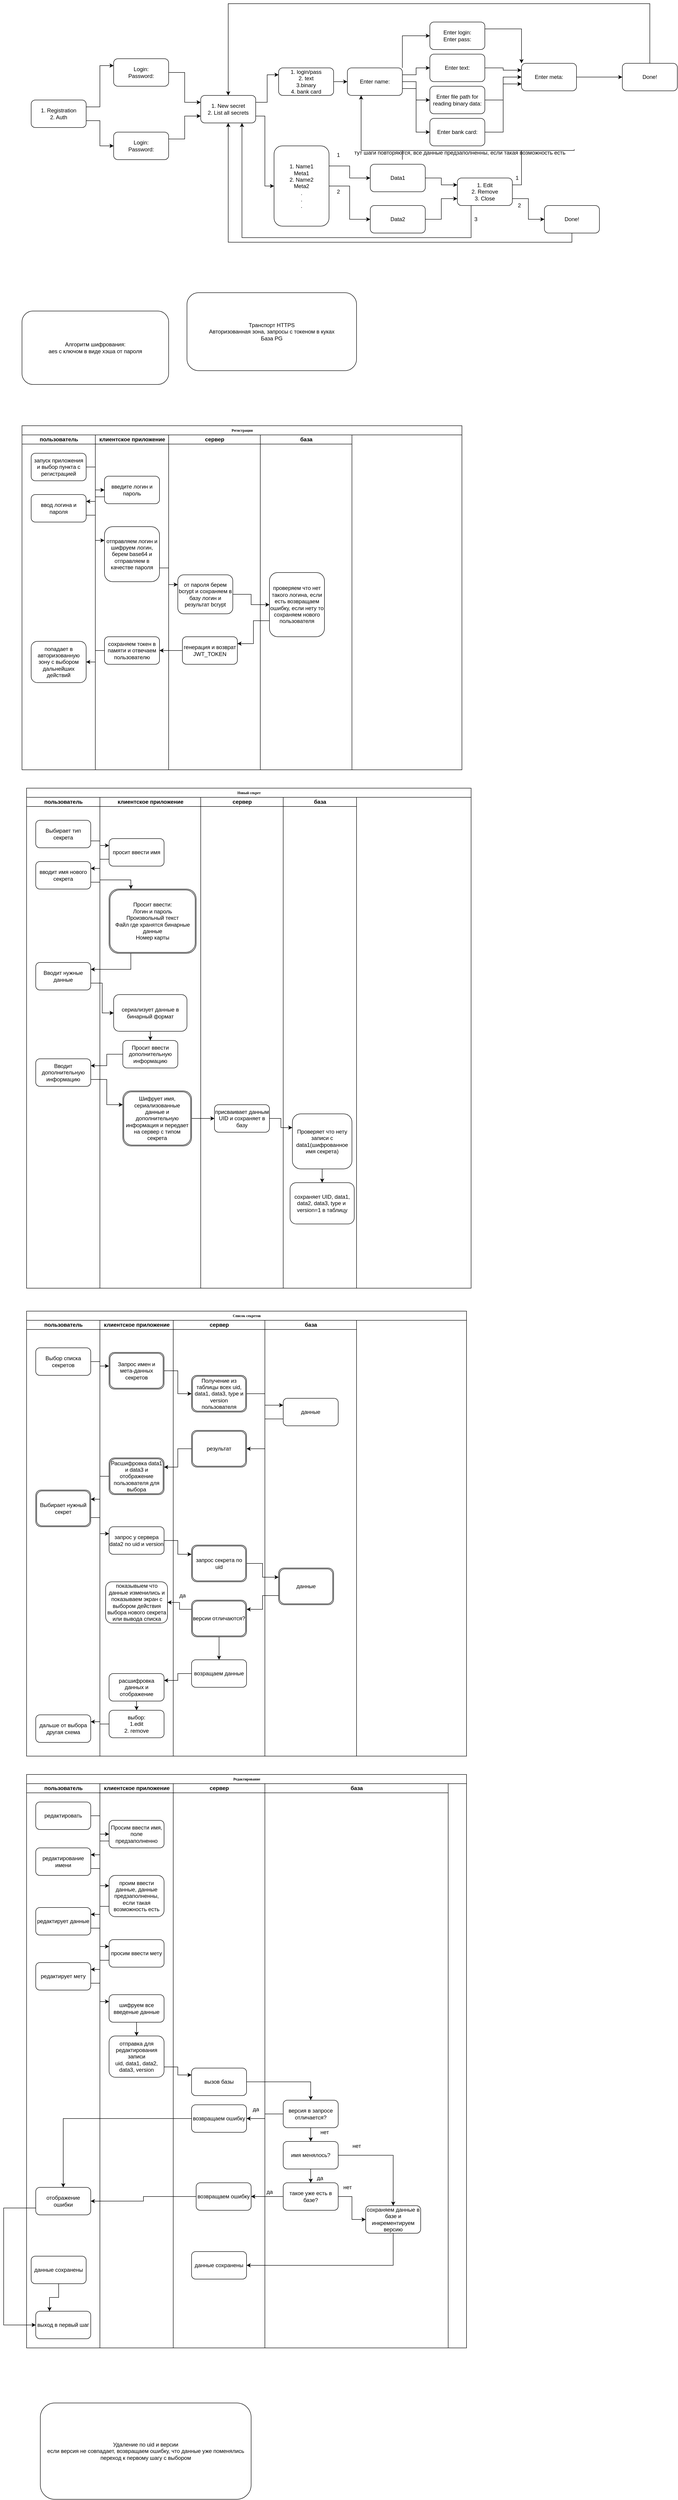 <mxfile version="21.0.4" type="github">
  <diagram name="Page-1" id="74e2e168-ea6b-b213-b513-2b3c1d86103e">
    <mxGraphModel dx="893" dy="2323" grid="1" gridSize="10" guides="1" tooltips="1" connect="1" arrows="1" fold="1" page="1" pageScale="1" pageWidth="1100" pageHeight="850" background="none" math="0" shadow="0">
      <root>
        <mxCell id="0" />
        <mxCell id="1" parent="0" />
        <mxCell id="77e6c97f196da883-1" value="Регистрация" style="swimlane;html=1;childLayout=stackLayout;startSize=20;rounded=0;shadow=0;labelBackgroundColor=none;strokeWidth=1;fontFamily=Verdana;fontSize=8;align=center;" parent="1" vertex="1">
          <mxGeometry x="70" y="40" width="960" height="750" as="geometry" />
        </mxCell>
        <mxCell id="77e6c97f196da883-2" value="пользователь" style="swimlane;html=1;startSize=20;" parent="77e6c97f196da883-1" vertex="1">
          <mxGeometry y="20" width="160" height="730" as="geometry" />
        </mxCell>
        <mxCell id="PdHf83JX79WG0qEQujX1-6" value="запуск приложения&lt;br&gt;и выбор пункта с регистрацией" style="rounded=1;whiteSpace=wrap;html=1;" vertex="1" parent="77e6c97f196da883-2">
          <mxGeometry x="20" y="40" width="120" height="60" as="geometry" />
        </mxCell>
        <mxCell id="PdHf83JX79WG0qEQujX1-10" value="ввод логина и пароля" style="rounded=1;whiteSpace=wrap;html=1;" vertex="1" parent="77e6c97f196da883-2">
          <mxGeometry x="20" y="130" width="120" height="60" as="geometry" />
        </mxCell>
        <mxCell id="PdHf83JX79WG0qEQujX1-27" value="попадает в авторизованную зону с выбором дальнейших действий" style="rounded=1;whiteSpace=wrap;html=1;" vertex="1" parent="77e6c97f196da883-2">
          <mxGeometry x="20" y="450" width="120" height="90" as="geometry" />
        </mxCell>
        <mxCell id="77e6c97f196da883-3" value="клиентское приложение" style="swimlane;html=1;startSize=20;" parent="77e6c97f196da883-1" vertex="1">
          <mxGeometry x="160" y="20" width="160" height="730" as="geometry" />
        </mxCell>
        <mxCell id="PdHf83JX79WG0qEQujX1-7" value="введите логин и пароль" style="rounded=1;whiteSpace=wrap;html=1;" vertex="1" parent="77e6c97f196da883-3">
          <mxGeometry x="20" y="90" width="120" height="60" as="geometry" />
        </mxCell>
        <mxCell id="PdHf83JX79WG0qEQujX1-12" value="отправляем логин и шифруем логин, берем base64 и отправляем в качестве пароля" style="rounded=1;whiteSpace=wrap;html=1;" vertex="1" parent="77e6c97f196da883-3">
          <mxGeometry x="20" y="200" width="120" height="120" as="geometry" />
        </mxCell>
        <mxCell id="PdHf83JX79WG0qEQujX1-25" value="сохраняем токен в памяти и отвечаем пользователю" style="rounded=1;whiteSpace=wrap;html=1;" vertex="1" parent="77e6c97f196da883-3">
          <mxGeometry x="20" y="440" width="120" height="60" as="geometry" />
        </mxCell>
        <mxCell id="77e6c97f196da883-4" value="сервер" style="swimlane;html=1;startSize=20;" parent="77e6c97f196da883-1" vertex="1">
          <mxGeometry x="320" y="20" width="200" height="730" as="geometry" />
        </mxCell>
        <mxCell id="PdHf83JX79WG0qEQujX1-15" value="от пароля берем bcrypt и сохраняем в базу логин и результат bcrypt" style="rounded=1;whiteSpace=wrap;html=1;" vertex="1" parent="77e6c97f196da883-4">
          <mxGeometry x="20" y="305" width="120" height="85" as="geometry" />
        </mxCell>
        <mxCell id="PdHf83JX79WG0qEQujX1-23" value="генерация и возврат JWT_TOKEN" style="rounded=1;whiteSpace=wrap;html=1;" vertex="1" parent="77e6c97f196da883-4">
          <mxGeometry x="30" y="440" width="120" height="60" as="geometry" />
        </mxCell>
        <mxCell id="77e6c97f196da883-5" value="база" style="swimlane;html=1;startSize=20;" parent="77e6c97f196da883-1" vertex="1">
          <mxGeometry x="520" y="20" width="200" height="730" as="geometry" />
        </mxCell>
        <mxCell id="PdHf83JX79WG0qEQujX1-17" value="проверяем что нет такого логина, если есть возвращаем ошибку, если нету то сохраняем нового пользователя" style="rounded=1;whiteSpace=wrap;html=1;" vertex="1" parent="77e6c97f196da883-5">
          <mxGeometry x="20" y="300" width="120" height="140" as="geometry" />
        </mxCell>
        <mxCell id="PdHf83JX79WG0qEQujX1-9" style="edgeStyle=orthogonalEdgeStyle;rounded=0;orthogonalLoop=1;jettySize=auto;html=1;exitX=1;exitY=0.5;exitDx=0;exitDy=0;entryX=0;entryY=0.5;entryDx=0;entryDy=0;" edge="1" parent="77e6c97f196da883-1" source="PdHf83JX79WG0qEQujX1-6" target="PdHf83JX79WG0qEQujX1-7">
          <mxGeometry relative="1" as="geometry" />
        </mxCell>
        <mxCell id="PdHf83JX79WG0qEQujX1-11" style="edgeStyle=orthogonalEdgeStyle;rounded=0;orthogonalLoop=1;jettySize=auto;html=1;exitX=0;exitY=0.75;exitDx=0;exitDy=0;entryX=1;entryY=0.25;entryDx=0;entryDy=0;" edge="1" parent="77e6c97f196da883-1" source="PdHf83JX79WG0qEQujX1-7" target="PdHf83JX79WG0qEQujX1-10">
          <mxGeometry relative="1" as="geometry" />
        </mxCell>
        <mxCell id="PdHf83JX79WG0qEQujX1-13" style="edgeStyle=orthogonalEdgeStyle;rounded=0;orthogonalLoop=1;jettySize=auto;html=1;exitX=1;exitY=0.75;exitDx=0;exitDy=0;entryX=0;entryY=0.25;entryDx=0;entryDy=0;" edge="1" parent="77e6c97f196da883-1" source="PdHf83JX79WG0qEQujX1-10" target="PdHf83JX79WG0qEQujX1-12">
          <mxGeometry relative="1" as="geometry" />
        </mxCell>
        <mxCell id="PdHf83JX79WG0qEQujX1-16" style="edgeStyle=orthogonalEdgeStyle;rounded=0;orthogonalLoop=1;jettySize=auto;html=1;exitX=1;exitY=0.75;exitDx=0;exitDy=0;entryX=0;entryY=0.25;entryDx=0;entryDy=0;" edge="1" parent="77e6c97f196da883-1" source="PdHf83JX79WG0qEQujX1-12" target="PdHf83JX79WG0qEQujX1-15">
          <mxGeometry relative="1" as="geometry" />
        </mxCell>
        <mxCell id="PdHf83JX79WG0qEQujX1-18" style="edgeStyle=orthogonalEdgeStyle;rounded=0;orthogonalLoop=1;jettySize=auto;html=1;exitX=1;exitY=0.5;exitDx=0;exitDy=0;entryX=0;entryY=0.5;entryDx=0;entryDy=0;" edge="1" parent="77e6c97f196da883-1" source="PdHf83JX79WG0qEQujX1-15" target="PdHf83JX79WG0qEQujX1-17">
          <mxGeometry relative="1" as="geometry" />
        </mxCell>
        <mxCell id="PdHf83JX79WG0qEQujX1-24" style="edgeStyle=orthogonalEdgeStyle;rounded=0;orthogonalLoop=1;jettySize=auto;html=1;exitX=0;exitY=0.75;exitDx=0;exitDy=0;entryX=1;entryY=0.25;entryDx=0;entryDy=0;" edge="1" parent="77e6c97f196da883-1" source="PdHf83JX79WG0qEQujX1-17" target="PdHf83JX79WG0qEQujX1-23">
          <mxGeometry relative="1" as="geometry" />
        </mxCell>
        <mxCell id="PdHf83JX79WG0qEQujX1-26" style="edgeStyle=orthogonalEdgeStyle;rounded=0;orthogonalLoop=1;jettySize=auto;html=1;exitX=0;exitY=0.5;exitDx=0;exitDy=0;entryX=1;entryY=0.5;entryDx=0;entryDy=0;" edge="1" parent="77e6c97f196da883-1" source="PdHf83JX79WG0qEQujX1-23" target="PdHf83JX79WG0qEQujX1-25">
          <mxGeometry relative="1" as="geometry" />
        </mxCell>
        <mxCell id="PdHf83JX79WG0qEQujX1-28" style="edgeStyle=orthogonalEdgeStyle;rounded=0;orthogonalLoop=1;jettySize=auto;html=1;exitX=0;exitY=0.5;exitDx=0;exitDy=0;entryX=1;entryY=0.5;entryDx=0;entryDy=0;" edge="1" parent="77e6c97f196da883-1" source="PdHf83JX79WG0qEQujX1-25" target="PdHf83JX79WG0qEQujX1-27">
          <mxGeometry relative="1" as="geometry" />
        </mxCell>
        <mxCell id="PdHf83JX79WG0qEQujX1-1" value="Новый секрет" style="swimlane;html=1;childLayout=stackLayout;startSize=20;rounded=0;shadow=0;labelBackgroundColor=none;strokeWidth=1;fontFamily=Verdana;fontSize=8;align=center;" vertex="1" parent="1">
          <mxGeometry x="80" y="830" width="970" height="1090" as="geometry" />
        </mxCell>
        <mxCell id="PdHf83JX79WG0qEQujX1-2" value="пользователь" style="swimlane;html=1;startSize=20;" vertex="1" parent="PdHf83JX79WG0qEQujX1-1">
          <mxGeometry y="20" width="160" height="1070" as="geometry" />
        </mxCell>
        <mxCell id="PdHf83JX79WG0qEQujX1-92" value="вводит имя нового секрета" style="rounded=1;whiteSpace=wrap;html=1;" vertex="1" parent="PdHf83JX79WG0qEQujX1-2">
          <mxGeometry x="20" y="140" width="120" height="60" as="geometry" />
        </mxCell>
        <mxCell id="PdHf83JX79WG0qEQujX1-101" value="Вводит дополнительную информацию" style="rounded=1;whiteSpace=wrap;html=1;" vertex="1" parent="PdHf83JX79WG0qEQujX1-2">
          <mxGeometry x="20" y="570" width="120" height="60" as="geometry" />
        </mxCell>
        <mxCell id="PdHf83JX79WG0qEQujX1-3" value="клиентское приложение" style="swimlane;html=1;startSize=20;" vertex="1" parent="PdHf83JX79WG0qEQujX1-1">
          <mxGeometry x="160" y="20" width="220" height="1070" as="geometry" />
        </mxCell>
        <mxCell id="PdHf83JX79WG0qEQujX1-91" value="просит ввести имя" style="rounded=1;whiteSpace=wrap;html=1;" vertex="1" parent="PdHf83JX79WG0qEQujX1-3">
          <mxGeometry x="20" y="90" width="120" height="60" as="geometry" />
        </mxCell>
        <mxCell id="PdHf83JX79WG0qEQujX1-95" value="Просит ввести:&lt;br&gt;Логин и пароль&lt;br&gt;Произвольный текст&lt;br&gt;Файл где хранятся бинарные данные&lt;br&gt;Номер карты" style="shape=ext;double=1;rounded=1;whiteSpace=wrap;html=1;" vertex="1" parent="PdHf83JX79WG0qEQujX1-3">
          <mxGeometry x="20" y="200" width="190" height="140" as="geometry" />
        </mxCell>
        <mxCell id="PdHf83JX79WG0qEQujX1-99" value="Просит ввести дополнительную информацию" style="rounded=1;whiteSpace=wrap;html=1;" vertex="1" parent="PdHf83JX79WG0qEQujX1-3">
          <mxGeometry x="50" y="530" width="120" height="60" as="geometry" />
        </mxCell>
        <mxCell id="PdHf83JX79WG0qEQujX1-102" value="Шифрует имя, сериализованные данные и дополнительную информация и передает на сервер с типом секрета" style="shape=ext;double=1;rounded=1;whiteSpace=wrap;html=1;" vertex="1" parent="PdHf83JX79WG0qEQujX1-3">
          <mxGeometry x="50" y="640" width="150" height="120" as="geometry" />
        </mxCell>
        <mxCell id="PdHf83JX79WG0qEQujX1-4" value="сервер" style="swimlane;html=1;startSize=20;" vertex="1" parent="PdHf83JX79WG0qEQujX1-1">
          <mxGeometry x="380" y="20" width="180" height="1070" as="geometry" />
        </mxCell>
        <mxCell id="PdHf83JX79WG0qEQujX1-103" value="присваивает данным UID и сохраняет в базу" style="rounded=1;whiteSpace=wrap;html=1;" vertex="1" parent="PdHf83JX79WG0qEQujX1-4">
          <mxGeometry x="30" y="670" width="120" height="60" as="geometry" />
        </mxCell>
        <mxCell id="PdHf83JX79WG0qEQujX1-5" value="база" style="swimlane;html=1;startSize=20;" vertex="1" parent="PdHf83JX79WG0qEQujX1-1">
          <mxGeometry x="560" y="20" width="160" height="1070" as="geometry" />
        </mxCell>
        <mxCell id="PdHf83JX79WG0qEQujX1-107" style="edgeStyle=orthogonalEdgeStyle;rounded=0;orthogonalLoop=1;jettySize=auto;html=1;exitX=0.5;exitY=1;exitDx=0;exitDy=0;entryX=0.5;entryY=0;entryDx=0;entryDy=0;" edge="1" parent="PdHf83JX79WG0qEQujX1-5" source="PdHf83JX79WG0qEQujX1-105" target="PdHf83JX79WG0qEQujX1-106">
          <mxGeometry relative="1" as="geometry" />
        </mxCell>
        <mxCell id="PdHf83JX79WG0qEQujX1-105" value="Проверяет что нету записи с data1(шифрованное имя секрета)" style="rounded=1;whiteSpace=wrap;html=1;" vertex="1" parent="PdHf83JX79WG0qEQujX1-5">
          <mxGeometry x="20" y="690" width="130" height="120" as="geometry" />
        </mxCell>
        <mxCell id="PdHf83JX79WG0qEQujX1-106" value="сохраняет UID, data1, data2, data3, type и&amp;nbsp; version=1 в таблицу" style="rounded=1;whiteSpace=wrap;html=1;" vertex="1" parent="PdHf83JX79WG0qEQujX1-5">
          <mxGeometry x="15" y="840" width="140" height="90" as="geometry" />
        </mxCell>
        <mxCell id="PdHf83JX79WG0qEQujX1-94" style="edgeStyle=orthogonalEdgeStyle;rounded=0;orthogonalLoop=1;jettySize=auto;html=1;exitX=0;exitY=0.75;exitDx=0;exitDy=0;entryX=1;entryY=0.25;entryDx=0;entryDy=0;" edge="1" parent="PdHf83JX79WG0qEQujX1-1" source="PdHf83JX79WG0qEQujX1-91" target="PdHf83JX79WG0qEQujX1-92">
          <mxGeometry relative="1" as="geometry" />
        </mxCell>
        <mxCell id="PdHf83JX79WG0qEQujX1-104" style="edgeStyle=orthogonalEdgeStyle;rounded=0;orthogonalLoop=1;jettySize=auto;html=1;exitX=1;exitY=0.5;exitDx=0;exitDy=0;entryX=0;entryY=0.5;entryDx=0;entryDy=0;" edge="1" parent="PdHf83JX79WG0qEQujX1-1" source="PdHf83JX79WG0qEQujX1-102" target="PdHf83JX79WG0qEQujX1-103">
          <mxGeometry relative="1" as="geometry" />
        </mxCell>
        <mxCell id="PdHf83JX79WG0qEQujX1-108" style="edgeStyle=orthogonalEdgeStyle;rounded=0;orthogonalLoop=1;jettySize=auto;html=1;exitX=1;exitY=0.5;exitDx=0;exitDy=0;entryX=0;entryY=0.25;entryDx=0;entryDy=0;" edge="1" parent="PdHf83JX79WG0qEQujX1-1" source="PdHf83JX79WG0qEQujX1-103" target="PdHf83JX79WG0qEQujX1-105">
          <mxGeometry relative="1" as="geometry" />
        </mxCell>
        <mxCell id="PdHf83JX79WG0qEQujX1-109" style="edgeStyle=orthogonalEdgeStyle;rounded=0;orthogonalLoop=1;jettySize=auto;html=1;exitX=1;exitY=0.75;exitDx=0;exitDy=0;entryX=0;entryY=0.25;entryDx=0;entryDy=0;" edge="1" parent="PdHf83JX79WG0qEQujX1-1" source="PdHf83JX79WG0qEQujX1-101" target="PdHf83JX79WG0qEQujX1-102">
          <mxGeometry relative="1" as="geometry" />
        </mxCell>
        <mxCell id="PdHf83JX79WG0qEQujX1-110" style="edgeStyle=orthogonalEdgeStyle;rounded=0;orthogonalLoop=1;jettySize=auto;html=1;exitX=0;exitY=0.5;exitDx=0;exitDy=0;entryX=1;entryY=0.25;entryDx=0;entryDy=0;" edge="1" parent="PdHf83JX79WG0qEQujX1-1" source="PdHf83JX79WG0qEQujX1-99" target="PdHf83JX79WG0qEQujX1-101">
          <mxGeometry relative="1" as="geometry" />
        </mxCell>
        <mxCell id="PdHf83JX79WG0qEQujX1-113" style="edgeStyle=orthogonalEdgeStyle;rounded=0;orthogonalLoop=1;jettySize=auto;html=1;exitX=1;exitY=0.75;exitDx=0;exitDy=0;entryX=0.25;entryY=0;entryDx=0;entryDy=0;" edge="1" parent="PdHf83JX79WG0qEQujX1-1" source="PdHf83JX79WG0qEQujX1-92" target="PdHf83JX79WG0qEQujX1-95">
          <mxGeometry relative="1" as="geometry" />
        </mxCell>
        <mxCell id="PdHf83JX79WG0qEQujX1-14" value="Алгоритм шифрования:&lt;br&gt;aes с ключом в виде хэша от пароля" style="rounded=1;whiteSpace=wrap;html=1;" vertex="1" parent="1">
          <mxGeometry x="70" y="-210" width="320" height="160" as="geometry" />
        </mxCell>
        <mxCell id="PdHf83JX79WG0qEQujX1-32" style="edgeStyle=orthogonalEdgeStyle;rounded=0;orthogonalLoop=1;jettySize=auto;html=1;exitX=1;exitY=0.25;exitDx=0;exitDy=0;entryX=0;entryY=0.25;entryDx=0;entryDy=0;" edge="1" parent="1" source="PdHf83JX79WG0qEQujX1-29" target="PdHf83JX79WG0qEQujX1-30">
          <mxGeometry relative="1" as="geometry" />
        </mxCell>
        <mxCell id="PdHf83JX79WG0qEQujX1-35" style="edgeStyle=orthogonalEdgeStyle;rounded=0;orthogonalLoop=1;jettySize=auto;html=1;exitX=1;exitY=0.75;exitDx=0;exitDy=0;entryX=0;entryY=0.5;entryDx=0;entryDy=0;" edge="1" parent="1" source="PdHf83JX79WG0qEQujX1-29" target="PdHf83JX79WG0qEQujX1-34">
          <mxGeometry relative="1" as="geometry" />
        </mxCell>
        <mxCell id="PdHf83JX79WG0qEQujX1-29" value="1. Registration&lt;br&gt;2. Auth" style="rounded=1;whiteSpace=wrap;html=1;" vertex="1" parent="1">
          <mxGeometry x="90" y="-670" width="120" height="60" as="geometry" />
        </mxCell>
        <mxCell id="PdHf83JX79WG0qEQujX1-37" style="edgeStyle=orthogonalEdgeStyle;rounded=0;orthogonalLoop=1;jettySize=auto;html=1;exitX=1;exitY=0.5;exitDx=0;exitDy=0;entryX=0;entryY=0.25;entryDx=0;entryDy=0;" edge="1" parent="1" source="PdHf83JX79WG0qEQujX1-30" target="PdHf83JX79WG0qEQujX1-36">
          <mxGeometry relative="1" as="geometry" />
        </mxCell>
        <mxCell id="PdHf83JX79WG0qEQujX1-30" value="Login:&lt;br&gt;Password:" style="rounded=1;whiteSpace=wrap;html=1;" vertex="1" parent="1">
          <mxGeometry x="270" y="-760" width="120" height="60" as="geometry" />
        </mxCell>
        <mxCell id="PdHf83JX79WG0qEQujX1-38" style="edgeStyle=orthogonalEdgeStyle;rounded=0;orthogonalLoop=1;jettySize=auto;html=1;exitX=1;exitY=0.25;exitDx=0;exitDy=0;entryX=0;entryY=0.75;entryDx=0;entryDy=0;" edge="1" parent="1" source="PdHf83JX79WG0qEQujX1-34" target="PdHf83JX79WG0qEQujX1-36">
          <mxGeometry relative="1" as="geometry" />
        </mxCell>
        <mxCell id="PdHf83JX79WG0qEQujX1-34" value="Login:&lt;br&gt;Password:" style="rounded=1;whiteSpace=wrap;html=1;" vertex="1" parent="1">
          <mxGeometry x="270" y="-600" width="120" height="60" as="geometry" />
        </mxCell>
        <mxCell id="PdHf83JX79WG0qEQujX1-62" style="edgeStyle=orthogonalEdgeStyle;rounded=0;orthogonalLoop=1;jettySize=auto;html=1;exitX=1;exitY=0.25;exitDx=0;exitDy=0;entryX=0;entryY=0.25;entryDx=0;entryDy=0;" edge="1" parent="1" source="PdHf83JX79WG0qEQujX1-36" target="PdHf83JX79WG0qEQujX1-39">
          <mxGeometry relative="1" as="geometry" />
        </mxCell>
        <mxCell id="PdHf83JX79WG0qEQujX1-65" style="edgeStyle=orthogonalEdgeStyle;rounded=0;orthogonalLoop=1;jettySize=auto;html=1;exitX=1;exitY=0.75;exitDx=0;exitDy=0;entryX=0;entryY=0.5;entryDx=0;entryDy=0;" edge="1" parent="1" source="PdHf83JX79WG0qEQujX1-36" target="PdHf83JX79WG0qEQujX1-64">
          <mxGeometry relative="1" as="geometry" />
        </mxCell>
        <mxCell id="PdHf83JX79WG0qEQujX1-36" value="1. New secret&lt;br&gt;2. List all secrets" style="rounded=1;whiteSpace=wrap;html=1;" vertex="1" parent="1">
          <mxGeometry x="460" y="-680" width="120" height="60" as="geometry" />
        </mxCell>
        <mxCell id="PdHf83JX79WG0qEQujX1-50" style="edgeStyle=orthogonalEdgeStyle;rounded=0;orthogonalLoop=1;jettySize=auto;html=1;exitX=1;exitY=0.5;exitDx=0;exitDy=0;entryX=0;entryY=0.5;entryDx=0;entryDy=0;" edge="1" parent="1" source="PdHf83JX79WG0qEQujX1-39" target="PdHf83JX79WG0qEQujX1-49">
          <mxGeometry relative="1" as="geometry" />
        </mxCell>
        <mxCell id="PdHf83JX79WG0qEQujX1-39" value="1. login/pass&lt;br&gt;2. text&lt;br&gt;3.binary&lt;br&gt;4. bank card" style="rounded=1;whiteSpace=wrap;html=1;" vertex="1" parent="1">
          <mxGeometry x="630" y="-740" width="120" height="60" as="geometry" />
        </mxCell>
        <mxCell id="PdHf83JX79WG0qEQujX1-56" style="edgeStyle=orthogonalEdgeStyle;rounded=0;orthogonalLoop=1;jettySize=auto;html=1;exitX=1;exitY=0.25;exitDx=0;exitDy=0;entryX=0;entryY=0;entryDx=0;entryDy=0;" edge="1" parent="1" source="PdHf83JX79WG0qEQujX1-40" target="PdHf83JX79WG0qEQujX1-55">
          <mxGeometry relative="1" as="geometry" />
        </mxCell>
        <mxCell id="PdHf83JX79WG0qEQujX1-40" value="Enter login:&lt;br&gt;Enter pass:" style="rounded=1;whiteSpace=wrap;html=1;" vertex="1" parent="1">
          <mxGeometry x="960" y="-840" width="120" height="60" as="geometry" />
        </mxCell>
        <mxCell id="PdHf83JX79WG0qEQujX1-57" style="edgeStyle=orthogonalEdgeStyle;rounded=0;orthogonalLoop=1;jettySize=auto;html=1;exitX=1;exitY=0.5;exitDx=0;exitDy=0;entryX=0;entryY=0.25;entryDx=0;entryDy=0;" edge="1" parent="1" source="PdHf83JX79WG0qEQujX1-42" target="PdHf83JX79WG0qEQujX1-55">
          <mxGeometry relative="1" as="geometry" />
        </mxCell>
        <mxCell id="PdHf83JX79WG0qEQujX1-42" value="Enter text:" style="rounded=1;whiteSpace=wrap;html=1;" vertex="1" parent="1">
          <mxGeometry x="960" y="-770" width="120" height="60" as="geometry" />
        </mxCell>
        <mxCell id="PdHf83JX79WG0qEQujX1-58" style="edgeStyle=orthogonalEdgeStyle;rounded=0;orthogonalLoop=1;jettySize=auto;html=1;exitX=1;exitY=0.5;exitDx=0;exitDy=0;entryX=0;entryY=0.5;entryDx=0;entryDy=0;" edge="1" parent="1" source="PdHf83JX79WG0qEQujX1-45" target="PdHf83JX79WG0qEQujX1-55">
          <mxGeometry relative="1" as="geometry" />
        </mxCell>
        <mxCell id="PdHf83JX79WG0qEQujX1-45" value="Enter file path for reading binary data:" style="rounded=1;whiteSpace=wrap;html=1;" vertex="1" parent="1">
          <mxGeometry x="960" y="-700" width="120" height="60" as="geometry" />
        </mxCell>
        <mxCell id="PdHf83JX79WG0qEQujX1-59" style="edgeStyle=orthogonalEdgeStyle;rounded=0;orthogonalLoop=1;jettySize=auto;html=1;exitX=1;exitY=0.5;exitDx=0;exitDy=0;entryX=0;entryY=0.75;entryDx=0;entryDy=0;" edge="1" parent="1" source="PdHf83JX79WG0qEQujX1-47" target="PdHf83JX79WG0qEQujX1-55">
          <mxGeometry relative="1" as="geometry" />
        </mxCell>
        <mxCell id="PdHf83JX79WG0qEQujX1-47" value="Enter bank card:" style="rounded=1;whiteSpace=wrap;html=1;" vertex="1" parent="1">
          <mxGeometry x="960" y="-630" width="120" height="60" as="geometry" />
        </mxCell>
        <mxCell id="PdHf83JX79WG0qEQujX1-51" style="edgeStyle=orthogonalEdgeStyle;rounded=0;orthogonalLoop=1;jettySize=auto;html=1;exitX=1;exitY=0;exitDx=0;exitDy=0;entryX=0;entryY=0.5;entryDx=0;entryDy=0;" edge="1" parent="1" source="PdHf83JX79WG0qEQujX1-49" target="PdHf83JX79WG0qEQujX1-40">
          <mxGeometry relative="1" as="geometry" />
        </mxCell>
        <mxCell id="PdHf83JX79WG0qEQujX1-52" style="edgeStyle=orthogonalEdgeStyle;rounded=0;orthogonalLoop=1;jettySize=auto;html=1;exitX=1;exitY=0.25;exitDx=0;exitDy=0;entryX=0;entryY=0.5;entryDx=0;entryDy=0;" edge="1" parent="1" source="PdHf83JX79WG0qEQujX1-49" target="PdHf83JX79WG0qEQujX1-42">
          <mxGeometry relative="1" as="geometry" />
        </mxCell>
        <mxCell id="PdHf83JX79WG0qEQujX1-53" style="edgeStyle=orthogonalEdgeStyle;rounded=0;orthogonalLoop=1;jettySize=auto;html=1;exitX=1;exitY=0.5;exitDx=0;exitDy=0;entryX=0;entryY=0.5;entryDx=0;entryDy=0;" edge="1" parent="1" source="PdHf83JX79WG0qEQujX1-49" target="PdHf83JX79WG0qEQujX1-45">
          <mxGeometry relative="1" as="geometry" />
        </mxCell>
        <mxCell id="PdHf83JX79WG0qEQujX1-54" style="edgeStyle=orthogonalEdgeStyle;rounded=0;orthogonalLoop=1;jettySize=auto;html=1;exitX=1;exitY=0.75;exitDx=0;exitDy=0;entryX=0;entryY=0.5;entryDx=0;entryDy=0;" edge="1" parent="1" source="PdHf83JX79WG0qEQujX1-49" target="PdHf83JX79WG0qEQujX1-47">
          <mxGeometry relative="1" as="geometry" />
        </mxCell>
        <mxCell id="PdHf83JX79WG0qEQujX1-49" value="Enter name:" style="rounded=1;whiteSpace=wrap;html=1;" vertex="1" parent="1">
          <mxGeometry x="780" y="-740" width="120" height="60" as="geometry" />
        </mxCell>
        <mxCell id="PdHf83JX79WG0qEQujX1-61" style="edgeStyle=orthogonalEdgeStyle;rounded=0;orthogonalLoop=1;jettySize=auto;html=1;exitX=1;exitY=0.5;exitDx=0;exitDy=0;entryX=0;entryY=0.5;entryDx=0;entryDy=0;" edge="1" parent="1" source="PdHf83JX79WG0qEQujX1-55" target="PdHf83JX79WG0qEQujX1-60">
          <mxGeometry relative="1" as="geometry" />
        </mxCell>
        <mxCell id="PdHf83JX79WG0qEQujX1-55" value="Enter meta:" style="rounded=1;whiteSpace=wrap;html=1;" vertex="1" parent="1">
          <mxGeometry x="1160" y="-750" width="120" height="60" as="geometry" />
        </mxCell>
        <mxCell id="PdHf83JX79WG0qEQujX1-63" style="edgeStyle=orthogonalEdgeStyle;rounded=0;orthogonalLoop=1;jettySize=auto;html=1;exitX=0.5;exitY=0;exitDx=0;exitDy=0;entryX=0.5;entryY=0;entryDx=0;entryDy=0;" edge="1" parent="1" source="PdHf83JX79WG0qEQujX1-60" target="PdHf83JX79WG0qEQujX1-36">
          <mxGeometry relative="1" as="geometry">
            <Array as="points">
              <mxPoint x="1440" y="-880" />
              <mxPoint x="520" y="-880" />
            </Array>
          </mxGeometry>
        </mxCell>
        <mxCell id="PdHf83JX79WG0qEQujX1-60" value="Done!" style="rounded=1;whiteSpace=wrap;html=1;" vertex="1" parent="1">
          <mxGeometry x="1380" y="-750" width="120" height="60" as="geometry" />
        </mxCell>
        <mxCell id="PdHf83JX79WG0qEQujX1-71" style="edgeStyle=orthogonalEdgeStyle;rounded=0;orthogonalLoop=1;jettySize=auto;html=1;exitX=1;exitY=0.25;exitDx=0;exitDy=0;entryX=0;entryY=0.5;entryDx=0;entryDy=0;" edge="1" parent="1" source="PdHf83JX79WG0qEQujX1-64" target="PdHf83JX79WG0qEQujX1-70">
          <mxGeometry relative="1" as="geometry" />
        </mxCell>
        <mxCell id="PdHf83JX79WG0qEQujX1-73" style="edgeStyle=orthogonalEdgeStyle;rounded=0;orthogonalLoop=1;jettySize=auto;html=1;exitX=1;exitY=0.5;exitDx=0;exitDy=0;entryX=0;entryY=0.5;entryDx=0;entryDy=0;" edge="1" parent="1" source="PdHf83JX79WG0qEQujX1-64" target="PdHf83JX79WG0qEQujX1-72">
          <mxGeometry relative="1" as="geometry" />
        </mxCell>
        <mxCell id="PdHf83JX79WG0qEQujX1-64" value="1. Name1&lt;br&gt;Meta1&lt;br&gt;2. Name2&lt;br&gt;Meta2&lt;br&gt;.&lt;br&gt;.&lt;br&gt;." style="rounded=1;whiteSpace=wrap;html=1;" vertex="1" parent="1">
          <mxGeometry x="620" y="-570" width="120" height="175" as="geometry" />
        </mxCell>
        <mxCell id="PdHf83JX79WG0qEQujX1-75" style="edgeStyle=orthogonalEdgeStyle;rounded=0;orthogonalLoop=1;jettySize=auto;html=1;exitX=1;exitY=0.5;exitDx=0;exitDy=0;entryX=0;entryY=0.25;entryDx=0;entryDy=0;" edge="1" parent="1" source="PdHf83JX79WG0qEQujX1-70" target="PdHf83JX79WG0qEQujX1-74">
          <mxGeometry relative="1" as="geometry" />
        </mxCell>
        <mxCell id="PdHf83JX79WG0qEQujX1-70" value="Data1" style="rounded=1;whiteSpace=wrap;html=1;" vertex="1" parent="1">
          <mxGeometry x="830" y="-530" width="120" height="60" as="geometry" />
        </mxCell>
        <mxCell id="PdHf83JX79WG0qEQujX1-76" style="edgeStyle=orthogonalEdgeStyle;rounded=0;orthogonalLoop=1;jettySize=auto;html=1;exitX=1;exitY=0.5;exitDx=0;exitDy=0;entryX=0;entryY=0.75;entryDx=0;entryDy=0;" edge="1" parent="1" source="PdHf83JX79WG0qEQujX1-72" target="PdHf83JX79WG0qEQujX1-74">
          <mxGeometry relative="1" as="geometry" />
        </mxCell>
        <mxCell id="PdHf83JX79WG0qEQujX1-72" value="Data2" style="rounded=1;whiteSpace=wrap;html=1;" vertex="1" parent="1">
          <mxGeometry x="830" y="-440" width="120" height="60" as="geometry" />
        </mxCell>
        <mxCell id="PdHf83JX79WG0qEQujX1-78" style="edgeStyle=orthogonalEdgeStyle;rounded=0;orthogonalLoop=1;jettySize=auto;html=1;exitX=0.25;exitY=1;exitDx=0;exitDy=0;entryX=0.75;entryY=1;entryDx=0;entryDy=0;" edge="1" parent="1" source="PdHf83JX79WG0qEQujX1-74" target="PdHf83JX79WG0qEQujX1-36">
          <mxGeometry relative="1" as="geometry">
            <mxPoint x="510.0" y="-560" as="targetPoint" />
            <Array as="points">
              <mxPoint x="1050" y="-370" />
              <mxPoint x="550" y="-370" />
            </Array>
          </mxGeometry>
        </mxCell>
        <mxCell id="PdHf83JX79WG0qEQujX1-81" style="edgeStyle=orthogonalEdgeStyle;rounded=0;orthogonalLoop=1;jettySize=auto;html=1;exitX=1;exitY=0.75;exitDx=0;exitDy=0;" edge="1" parent="1" source="PdHf83JX79WG0qEQujX1-74" target="PdHf83JX79WG0qEQujX1-80">
          <mxGeometry relative="1" as="geometry" />
        </mxCell>
        <mxCell id="PdHf83JX79WG0qEQujX1-86" style="edgeStyle=orthogonalEdgeStyle;rounded=0;orthogonalLoop=1;jettySize=auto;html=1;exitX=1;exitY=0.25;exitDx=0;exitDy=0;entryX=0.25;entryY=1;entryDx=0;entryDy=0;startArrow=none;" edge="1" parent="1" source="PdHf83JX79WG0qEQujX1-218" target="PdHf83JX79WG0qEQujX1-49">
          <mxGeometry relative="1" as="geometry">
            <mxPoint x="1120" y="-580" as="targetPoint" />
            <Array as="points">
              <mxPoint x="810" y="-560" />
            </Array>
          </mxGeometry>
        </mxCell>
        <mxCell id="PdHf83JX79WG0qEQujX1-74" value="1. Edit&lt;br&gt;2. Remove&lt;br&gt;3. Close" style="rounded=1;whiteSpace=wrap;html=1;" vertex="1" parent="1">
          <mxGeometry x="1020" y="-500" width="120" height="60" as="geometry" />
        </mxCell>
        <mxCell id="PdHf83JX79WG0qEQujX1-83" style="edgeStyle=orthogonalEdgeStyle;rounded=0;orthogonalLoop=1;jettySize=auto;html=1;exitX=0.5;exitY=1;exitDx=0;exitDy=0;" edge="1" parent="1" source="PdHf83JX79WG0qEQujX1-80" target="PdHf83JX79WG0qEQujX1-36">
          <mxGeometry relative="1" as="geometry">
            <mxPoint x="680.0" y="-250" as="targetPoint" />
          </mxGeometry>
        </mxCell>
        <mxCell id="PdHf83JX79WG0qEQujX1-80" value="Done!" style="rounded=1;whiteSpace=wrap;html=1;" vertex="1" parent="1">
          <mxGeometry x="1210" y="-440" width="120" height="60" as="geometry" />
        </mxCell>
        <mxCell id="PdHf83JX79WG0qEQujX1-84" value="3" style="text;html=1;align=center;verticalAlign=middle;resizable=0;points=[];autosize=1;strokeColor=none;fillColor=none;" vertex="1" parent="1">
          <mxGeometry x="1045" y="-425" width="30" height="30" as="geometry" />
        </mxCell>
        <mxCell id="PdHf83JX79WG0qEQujX1-85" value="2" style="text;html=1;align=center;verticalAlign=middle;resizable=0;points=[];autosize=1;strokeColor=none;fillColor=none;" vertex="1" parent="1">
          <mxGeometry x="1140" y="-455" width="30" height="30" as="geometry" />
        </mxCell>
        <mxCell id="PdHf83JX79WG0qEQujX1-87" value="1" style="text;html=1;align=center;verticalAlign=middle;resizable=0;points=[];autosize=1;strokeColor=none;fillColor=none;" vertex="1" parent="1">
          <mxGeometry x="1135" y="-515" width="30" height="30" as="geometry" />
        </mxCell>
        <mxCell id="PdHf83JX79WG0qEQujX1-88" value="1" style="text;html=1;align=center;verticalAlign=middle;resizable=0;points=[];autosize=1;strokeColor=none;fillColor=none;" vertex="1" parent="1">
          <mxGeometry x="745" y="-565" width="30" height="30" as="geometry" />
        </mxCell>
        <mxCell id="PdHf83JX79WG0qEQujX1-89" value="2" style="text;html=1;align=center;verticalAlign=middle;resizable=0;points=[];autosize=1;strokeColor=none;fillColor=none;" vertex="1" parent="1">
          <mxGeometry x="745" y="-485" width="30" height="30" as="geometry" />
        </mxCell>
        <mxCell id="PdHf83JX79WG0qEQujX1-93" style="edgeStyle=orthogonalEdgeStyle;rounded=0;orthogonalLoop=1;jettySize=auto;html=1;exitX=1;exitY=0.75;exitDx=0;exitDy=0;entryX=0;entryY=0.25;entryDx=0;entryDy=0;" edge="1" parent="1" source="PdHf83JX79WG0qEQujX1-90" target="PdHf83JX79WG0qEQujX1-91">
          <mxGeometry relative="1" as="geometry" />
        </mxCell>
        <mxCell id="PdHf83JX79WG0qEQujX1-90" value="Выбирает тип секрета" style="rounded=1;whiteSpace=wrap;html=1;" vertex="1" parent="1">
          <mxGeometry x="100" y="900" width="120" height="60" as="geometry" />
        </mxCell>
        <mxCell id="PdHf83JX79WG0qEQujX1-111" style="edgeStyle=orthogonalEdgeStyle;rounded=0;orthogonalLoop=1;jettySize=auto;html=1;exitX=1;exitY=0.75;exitDx=0;exitDy=0;entryX=0;entryY=0.5;entryDx=0;entryDy=0;" edge="1" parent="1" source="PdHf83JX79WG0qEQujX1-97" target="PdHf83JX79WG0qEQujX1-98">
          <mxGeometry relative="1" as="geometry" />
        </mxCell>
        <mxCell id="PdHf83JX79WG0qEQujX1-97" value="Вводит нужные данные" style="rounded=1;whiteSpace=wrap;html=1;" vertex="1" parent="1">
          <mxGeometry x="100" y="1210" width="120" height="60" as="geometry" />
        </mxCell>
        <mxCell id="PdHf83JX79WG0qEQujX1-100" value="" style="edgeStyle=orthogonalEdgeStyle;rounded=0;orthogonalLoop=1;jettySize=auto;html=1;" edge="1" parent="1" source="PdHf83JX79WG0qEQujX1-98" target="PdHf83JX79WG0qEQujX1-99">
          <mxGeometry relative="1" as="geometry" />
        </mxCell>
        <mxCell id="PdHf83JX79WG0qEQujX1-98" value="сериализует данные в бинарный формат" style="rounded=1;whiteSpace=wrap;html=1;" vertex="1" parent="1">
          <mxGeometry x="270" y="1280" width="160" height="80" as="geometry" />
        </mxCell>
        <mxCell id="PdHf83JX79WG0qEQujX1-112" style="edgeStyle=orthogonalEdgeStyle;rounded=0;orthogonalLoop=1;jettySize=auto;html=1;exitX=0.25;exitY=1;exitDx=0;exitDy=0;entryX=1;entryY=0.25;entryDx=0;entryDy=0;" edge="1" parent="1" source="PdHf83JX79WG0qEQujX1-95" target="PdHf83JX79WG0qEQujX1-97">
          <mxGeometry relative="1" as="geometry" />
        </mxCell>
        <mxCell id="PdHf83JX79WG0qEQujX1-114" value="Список секретов" style="swimlane;html=1;childLayout=stackLayout;startSize=20;rounded=0;shadow=0;labelBackgroundColor=none;strokeWidth=1;fontFamily=Verdana;fontSize=8;align=center;" vertex="1" parent="1">
          <mxGeometry x="80" y="1970" width="960" height="970" as="geometry" />
        </mxCell>
        <mxCell id="PdHf83JX79WG0qEQujX1-115" value="пользователь" style="swimlane;html=1;startSize=20;" vertex="1" parent="PdHf83JX79WG0qEQujX1-114">
          <mxGeometry y="20" width="160" height="950" as="geometry" />
        </mxCell>
        <mxCell id="PdHf83JX79WG0qEQujX1-147" value="Выбирает нужный секрет" style="shape=ext;double=1;rounded=1;whiteSpace=wrap;html=1;" vertex="1" parent="PdHf83JX79WG0qEQujX1-115">
          <mxGeometry x="20" y="370" width="120" height="80" as="geometry" />
        </mxCell>
        <mxCell id="PdHf83JX79WG0qEQujX1-119" value="клиентское приложение" style="swimlane;html=1;startSize=20;" vertex="1" parent="PdHf83JX79WG0qEQujX1-114">
          <mxGeometry x="160" y="20" width="160" height="950" as="geometry" />
        </mxCell>
        <mxCell id="PdHf83JX79WG0qEQujX1-137" value="Запрос имен и мета-данных секретов" style="shape=ext;double=1;rounded=1;whiteSpace=wrap;html=1;" vertex="1" parent="PdHf83JX79WG0qEQujX1-119">
          <mxGeometry x="20" y="70" width="120" height="80" as="geometry" />
        </mxCell>
        <mxCell id="PdHf83JX79WG0qEQujX1-144" value="Расшифровка data1 и data3 и отображение пользователя для выбора" style="shape=ext;double=1;rounded=1;whiteSpace=wrap;html=1;" vertex="1" parent="PdHf83JX79WG0qEQujX1-119">
          <mxGeometry x="20" y="300" width="120" height="80" as="geometry" />
        </mxCell>
        <mxCell id="PdHf83JX79WG0qEQujX1-149" value="запрос у сервера data2 по uid и version" style="rounded=1;whiteSpace=wrap;html=1;" vertex="1" parent="PdHf83JX79WG0qEQujX1-119">
          <mxGeometry x="20" y="450" width="120" height="60" as="geometry" />
        </mxCell>
        <mxCell id="PdHf83JX79WG0qEQujX1-157" value="показывыем что данные изменились и показываем экран с выбором действия выбора нового секрета или вывода списка" style="rounded=1;whiteSpace=wrap;html=1;" vertex="1" parent="PdHf83JX79WG0qEQujX1-119">
          <mxGeometry x="12.5" y="570" width="135" height="90" as="geometry" />
        </mxCell>
        <mxCell id="PdHf83JX79WG0qEQujX1-167" style="edgeStyle=orthogonalEdgeStyle;rounded=0;orthogonalLoop=1;jettySize=auto;html=1;exitX=0.5;exitY=1;exitDx=0;exitDy=0;entryX=0.5;entryY=0;entryDx=0;entryDy=0;" edge="1" parent="PdHf83JX79WG0qEQujX1-119" source="PdHf83JX79WG0qEQujX1-163" target="PdHf83JX79WG0qEQujX1-164">
          <mxGeometry relative="1" as="geometry" />
        </mxCell>
        <mxCell id="PdHf83JX79WG0qEQujX1-163" value="расшифровка данных и отображение" style="rounded=1;whiteSpace=wrap;html=1;" vertex="1" parent="PdHf83JX79WG0qEQujX1-119">
          <mxGeometry x="20" y="770" width="120" height="60" as="geometry" />
        </mxCell>
        <mxCell id="PdHf83JX79WG0qEQujX1-164" value="выбор:&lt;br&gt;1.edit&lt;br&gt;2. remove" style="rounded=1;whiteSpace=wrap;html=1;" vertex="1" parent="PdHf83JX79WG0qEQujX1-119">
          <mxGeometry x="20" y="850" width="120" height="60" as="geometry" />
        </mxCell>
        <mxCell id="PdHf83JX79WG0qEQujX1-123" value="сервер" style="swimlane;html=1;startSize=20;" vertex="1" parent="PdHf83JX79WG0qEQujX1-114">
          <mxGeometry x="320" y="20" width="200" height="950" as="geometry" />
        </mxCell>
        <mxCell id="PdHf83JX79WG0qEQujX1-138" value="Получение из таблицы всех uid, data1, data3, type и version пользователя" style="shape=ext;double=1;rounded=1;whiteSpace=wrap;html=1;" vertex="1" parent="PdHf83JX79WG0qEQujX1-123">
          <mxGeometry x="40" y="120" width="120" height="80" as="geometry" />
        </mxCell>
        <mxCell id="PdHf83JX79WG0qEQujX1-143" value="результат" style="shape=ext;double=1;rounded=1;whiteSpace=wrap;html=1;" vertex="1" parent="PdHf83JX79WG0qEQujX1-123">
          <mxGeometry x="40" y="240" width="120" height="80" as="geometry" />
        </mxCell>
        <mxCell id="PdHf83JX79WG0qEQujX1-151" value="запрос секрета по uid" style="shape=ext;double=1;rounded=1;whiteSpace=wrap;html=1;" vertex="1" parent="PdHf83JX79WG0qEQujX1-123">
          <mxGeometry x="40" y="490" width="120" height="80" as="geometry" />
        </mxCell>
        <mxCell id="PdHf83JX79WG0qEQujX1-166" style="edgeStyle=orthogonalEdgeStyle;rounded=0;orthogonalLoop=1;jettySize=auto;html=1;exitX=0.5;exitY=1;exitDx=0;exitDy=0;entryX=0.5;entryY=0;entryDx=0;entryDy=0;" edge="1" parent="PdHf83JX79WG0qEQujX1-123" source="PdHf83JX79WG0qEQujX1-154" target="PdHf83JX79WG0qEQujX1-162">
          <mxGeometry relative="1" as="geometry" />
        </mxCell>
        <mxCell id="PdHf83JX79WG0qEQujX1-154" value="версии отличаются?" style="shape=ext;double=1;rounded=1;whiteSpace=wrap;html=1;" vertex="1" parent="PdHf83JX79WG0qEQujX1-123">
          <mxGeometry x="40" y="610" width="120" height="80" as="geometry" />
        </mxCell>
        <mxCell id="PdHf83JX79WG0qEQujX1-162" value="возращаем данные" style="rounded=1;whiteSpace=wrap;html=1;" vertex="1" parent="PdHf83JX79WG0qEQujX1-123">
          <mxGeometry x="40" y="740" width="120" height="60" as="geometry" />
        </mxCell>
        <mxCell id="PdHf83JX79WG0qEQujX1-126" value="база" style="swimlane;html=1;startSize=20;" vertex="1" parent="PdHf83JX79WG0qEQujX1-114">
          <mxGeometry x="520" y="20" width="200" height="950" as="geometry" />
        </mxCell>
        <mxCell id="PdHf83JX79WG0qEQujX1-139" value="данные" style="rounded=1;whiteSpace=wrap;html=1;" vertex="1" parent="PdHf83JX79WG0qEQujX1-126">
          <mxGeometry x="40" y="170" width="120" height="60" as="geometry" />
        </mxCell>
        <mxCell id="PdHf83JX79WG0qEQujX1-153" value="данные" style="shape=ext;double=1;rounded=1;whiteSpace=wrap;html=1;" vertex="1" parent="PdHf83JX79WG0qEQujX1-126">
          <mxGeometry x="30" y="540" width="120" height="80" as="geometry" />
        </mxCell>
        <mxCell id="PdHf83JX79WG0qEQujX1-140" style="edgeStyle=orthogonalEdgeStyle;rounded=0;orthogonalLoop=1;jettySize=auto;html=1;exitX=1;exitY=0.5;exitDx=0;exitDy=0;entryX=0;entryY=0.25;entryDx=0;entryDy=0;" edge="1" parent="PdHf83JX79WG0qEQujX1-114" source="PdHf83JX79WG0qEQujX1-138" target="PdHf83JX79WG0qEQujX1-139">
          <mxGeometry relative="1" as="geometry" />
        </mxCell>
        <mxCell id="PdHf83JX79WG0qEQujX1-142" style="edgeStyle=orthogonalEdgeStyle;rounded=0;orthogonalLoop=1;jettySize=auto;html=1;exitX=1;exitY=0.5;exitDx=0;exitDy=0;entryX=0;entryY=0.5;entryDx=0;entryDy=0;" edge="1" parent="PdHf83JX79WG0qEQujX1-114" source="PdHf83JX79WG0qEQujX1-137" target="PdHf83JX79WG0qEQujX1-138">
          <mxGeometry relative="1" as="geometry" />
        </mxCell>
        <mxCell id="PdHf83JX79WG0qEQujX1-145" style="edgeStyle=orthogonalEdgeStyle;rounded=0;orthogonalLoop=1;jettySize=auto;html=1;exitX=0;exitY=0.75;exitDx=0;exitDy=0;entryX=1;entryY=0.5;entryDx=0;entryDy=0;" edge="1" parent="PdHf83JX79WG0qEQujX1-114" source="PdHf83JX79WG0qEQujX1-139" target="PdHf83JX79WG0qEQujX1-143">
          <mxGeometry relative="1" as="geometry" />
        </mxCell>
        <mxCell id="PdHf83JX79WG0qEQujX1-146" style="edgeStyle=orthogonalEdgeStyle;rounded=0;orthogonalLoop=1;jettySize=auto;html=1;exitX=0;exitY=0.5;exitDx=0;exitDy=0;entryX=1;entryY=0.25;entryDx=0;entryDy=0;" edge="1" parent="PdHf83JX79WG0qEQujX1-114" source="PdHf83JX79WG0qEQujX1-143" target="PdHf83JX79WG0qEQujX1-144">
          <mxGeometry relative="1" as="geometry" />
        </mxCell>
        <mxCell id="PdHf83JX79WG0qEQujX1-148" style="edgeStyle=orthogonalEdgeStyle;rounded=0;orthogonalLoop=1;jettySize=auto;html=1;exitX=0;exitY=0.5;exitDx=0;exitDy=0;entryX=1;entryY=0.25;entryDx=0;entryDy=0;" edge="1" parent="PdHf83JX79WG0qEQujX1-114" source="PdHf83JX79WG0qEQujX1-144" target="PdHf83JX79WG0qEQujX1-147">
          <mxGeometry relative="1" as="geometry" />
        </mxCell>
        <mxCell id="PdHf83JX79WG0qEQujX1-150" style="edgeStyle=orthogonalEdgeStyle;rounded=0;orthogonalLoop=1;jettySize=auto;html=1;exitX=1;exitY=0.75;exitDx=0;exitDy=0;entryX=0;entryY=0.25;entryDx=0;entryDy=0;" edge="1" parent="PdHf83JX79WG0qEQujX1-114" source="PdHf83JX79WG0qEQujX1-147" target="PdHf83JX79WG0qEQujX1-149">
          <mxGeometry relative="1" as="geometry" />
        </mxCell>
        <mxCell id="PdHf83JX79WG0qEQujX1-152" style="edgeStyle=orthogonalEdgeStyle;rounded=0;orthogonalLoop=1;jettySize=auto;html=1;exitX=1;exitY=0.5;exitDx=0;exitDy=0;entryX=0;entryY=0.25;entryDx=0;entryDy=0;" edge="1" parent="PdHf83JX79WG0qEQujX1-114" source="PdHf83JX79WG0qEQujX1-149" target="PdHf83JX79WG0qEQujX1-151">
          <mxGeometry relative="1" as="geometry" />
        </mxCell>
        <mxCell id="PdHf83JX79WG0qEQujX1-158" style="edgeStyle=orthogonalEdgeStyle;rounded=0;orthogonalLoop=1;jettySize=auto;html=1;exitX=0;exitY=0.25;exitDx=0;exitDy=0;entryX=1;entryY=0.5;entryDx=0;entryDy=0;" edge="1" parent="PdHf83JX79WG0qEQujX1-114" source="PdHf83JX79WG0qEQujX1-154" target="PdHf83JX79WG0qEQujX1-157">
          <mxGeometry relative="1" as="geometry" />
        </mxCell>
        <mxCell id="PdHf83JX79WG0qEQujX1-160" style="edgeStyle=orthogonalEdgeStyle;rounded=0;orthogonalLoop=1;jettySize=auto;html=1;exitX=1;exitY=0.5;exitDx=0;exitDy=0;entryX=0;entryY=0.25;entryDx=0;entryDy=0;" edge="1" parent="PdHf83JX79WG0qEQujX1-114" source="PdHf83JX79WG0qEQujX1-151" target="PdHf83JX79WG0qEQujX1-153">
          <mxGeometry relative="1" as="geometry" />
        </mxCell>
        <mxCell id="PdHf83JX79WG0qEQujX1-161" style="edgeStyle=orthogonalEdgeStyle;rounded=0;orthogonalLoop=1;jettySize=auto;html=1;exitX=0;exitY=0.75;exitDx=0;exitDy=0;entryX=1;entryY=0.25;entryDx=0;entryDy=0;" edge="1" parent="PdHf83JX79WG0qEQujX1-114" source="PdHf83JX79WG0qEQujX1-153" target="PdHf83JX79WG0qEQujX1-154">
          <mxGeometry relative="1" as="geometry" />
        </mxCell>
        <mxCell id="PdHf83JX79WG0qEQujX1-165" style="edgeStyle=orthogonalEdgeStyle;rounded=0;orthogonalLoop=1;jettySize=auto;html=1;exitX=0;exitY=0.5;exitDx=0;exitDy=0;entryX=1;entryY=0.25;entryDx=0;entryDy=0;" edge="1" parent="PdHf83JX79WG0qEQujX1-114" source="PdHf83JX79WG0qEQujX1-162" target="PdHf83JX79WG0qEQujX1-163">
          <mxGeometry relative="1" as="geometry" />
        </mxCell>
        <mxCell id="PdHf83JX79WG0qEQujX1-141" style="edgeStyle=orthogonalEdgeStyle;rounded=0;orthogonalLoop=1;jettySize=auto;html=1;exitX=1;exitY=0.5;exitDx=0;exitDy=0;entryX=-0.003;entryY=0.371;entryDx=0;entryDy=0;entryPerimeter=0;" edge="1" parent="1" source="PdHf83JX79WG0qEQujX1-136" target="PdHf83JX79WG0qEQujX1-137">
          <mxGeometry relative="1" as="geometry" />
        </mxCell>
        <mxCell id="PdHf83JX79WG0qEQujX1-136" value="Выбор списка секретов" style="rounded=1;whiteSpace=wrap;html=1;" vertex="1" parent="1">
          <mxGeometry x="100" y="2050" width="120" height="60" as="geometry" />
        </mxCell>
        <mxCell id="PdHf83JX79WG0qEQujX1-159" value="да" style="text;html=1;align=center;verticalAlign=middle;resizable=0;points=[];autosize=1;strokeColor=none;fillColor=none;" vertex="1" parent="1">
          <mxGeometry x="400" y="2575" width="40" height="30" as="geometry" />
        </mxCell>
        <mxCell id="PdHf83JX79WG0qEQujX1-168" value="дальше от выбора другая схема" style="rounded=1;whiteSpace=wrap;html=1;" vertex="1" parent="1">
          <mxGeometry x="100" y="2850" width="120" height="60" as="geometry" />
        </mxCell>
        <mxCell id="PdHf83JX79WG0qEQujX1-169" style="edgeStyle=orthogonalEdgeStyle;rounded=0;orthogonalLoop=1;jettySize=auto;html=1;exitX=0;exitY=0.5;exitDx=0;exitDy=0;entryX=1;entryY=0.25;entryDx=0;entryDy=0;" edge="1" parent="1" source="PdHf83JX79WG0qEQujX1-164" target="PdHf83JX79WG0qEQujX1-168">
          <mxGeometry relative="1" as="geometry" />
        </mxCell>
        <mxCell id="PdHf83JX79WG0qEQujX1-192" value="Редактирование" style="swimlane;html=1;childLayout=stackLayout;startSize=20;rounded=0;shadow=0;labelBackgroundColor=none;strokeWidth=1;fontFamily=Verdana;fontSize=8;align=center;" vertex="1" parent="1">
          <mxGeometry x="80" y="2980" width="960" height="1250" as="geometry" />
        </mxCell>
        <mxCell id="PdHf83JX79WG0qEQujX1-193" value="пользователь" style="swimlane;html=1;startSize=20;" vertex="1" parent="PdHf83JX79WG0qEQujX1-192">
          <mxGeometry y="20" width="160" height="1230" as="geometry" />
        </mxCell>
        <mxCell id="PdHf83JX79WG0qEQujX1-214" value="редактировать" style="rounded=1;whiteSpace=wrap;html=1;" vertex="1" parent="PdHf83JX79WG0qEQujX1-193">
          <mxGeometry x="20" y="40" width="120" height="60" as="geometry" />
        </mxCell>
        <mxCell id="PdHf83JX79WG0qEQujX1-220" value="редактирование имени" style="rounded=1;whiteSpace=wrap;html=1;" vertex="1" parent="PdHf83JX79WG0qEQujX1-193">
          <mxGeometry x="20" y="140" width="120" height="60" as="geometry" />
        </mxCell>
        <mxCell id="PdHf83JX79WG0qEQujX1-225" value="редактирует данные" style="rounded=1;whiteSpace=wrap;html=1;" vertex="1" parent="PdHf83JX79WG0qEQujX1-193">
          <mxGeometry x="20" y="270" width="120" height="60" as="geometry" />
        </mxCell>
        <mxCell id="PdHf83JX79WG0qEQujX1-227" value="редактирует мету" style="rounded=1;whiteSpace=wrap;html=1;" vertex="1" parent="PdHf83JX79WG0qEQujX1-193">
          <mxGeometry x="20" y="390" width="120" height="60" as="geometry" />
        </mxCell>
        <mxCell id="PdHf83JX79WG0qEQujX1-267" style="edgeStyle=orthogonalEdgeStyle;rounded=0;orthogonalLoop=1;jettySize=auto;html=1;exitX=0.5;exitY=1;exitDx=0;exitDy=0;entryX=0.25;entryY=0;entryDx=0;entryDy=0;" edge="1" parent="PdHf83JX79WG0qEQujX1-193" source="PdHf83JX79WG0qEQujX1-263" target="PdHf83JX79WG0qEQujX1-266">
          <mxGeometry relative="1" as="geometry" />
        </mxCell>
        <mxCell id="PdHf83JX79WG0qEQujX1-263" value="данные сохранены" style="rounded=1;whiteSpace=wrap;html=1;" vertex="1" parent="PdHf83JX79WG0qEQujX1-193">
          <mxGeometry x="10" y="1030" width="120" height="60" as="geometry" />
        </mxCell>
        <mxCell id="PdHf83JX79WG0qEQujX1-273" style="edgeStyle=orthogonalEdgeStyle;rounded=0;orthogonalLoop=1;jettySize=auto;html=1;exitX=0;exitY=0.75;exitDx=0;exitDy=0;entryX=0;entryY=0.5;entryDx=0;entryDy=0;" edge="1" parent="PdHf83JX79WG0qEQujX1-193" source="PdHf83JX79WG0qEQujX1-264" target="PdHf83JX79WG0qEQujX1-266">
          <mxGeometry relative="1" as="geometry">
            <Array as="points">
              <mxPoint x="-50" y="925" />
              <mxPoint x="-50" y="1180" />
            </Array>
          </mxGeometry>
        </mxCell>
        <mxCell id="PdHf83JX79WG0qEQujX1-264" value="отображение ошибки" style="rounded=1;whiteSpace=wrap;html=1;" vertex="1" parent="PdHf83JX79WG0qEQujX1-193">
          <mxGeometry x="20" y="880" width="120" height="60" as="geometry" />
        </mxCell>
        <mxCell id="PdHf83JX79WG0qEQujX1-266" value="выход в первый шаг" style="rounded=1;whiteSpace=wrap;html=1;" vertex="1" parent="PdHf83JX79WG0qEQujX1-193">
          <mxGeometry x="20" y="1150" width="120" height="60" as="geometry" />
        </mxCell>
        <mxCell id="PdHf83JX79WG0qEQujX1-197" value="клиентское приложение" style="swimlane;html=1;startSize=20;" vertex="1" parent="PdHf83JX79WG0qEQujX1-192">
          <mxGeometry x="160" y="20" width="160" height="1230" as="geometry" />
        </mxCell>
        <mxCell id="PdHf83JX79WG0qEQujX1-217" value="Просим ввести имя, поле предзаполненно" style="rounded=1;whiteSpace=wrap;html=1;" vertex="1" parent="PdHf83JX79WG0qEQujX1-197">
          <mxGeometry x="20" y="80" width="120" height="60" as="geometry" />
        </mxCell>
        <mxCell id="PdHf83JX79WG0qEQujX1-221" value="проим ввести данные, данные предзаполненны, если такая возможность есть" style="rounded=1;whiteSpace=wrap;html=1;" vertex="1" parent="PdHf83JX79WG0qEQujX1-197">
          <mxGeometry x="20" y="200" width="120" height="90" as="geometry" />
        </mxCell>
        <mxCell id="PdHf83JX79WG0qEQujX1-226" value="просим ввести мету" style="rounded=1;whiteSpace=wrap;html=1;" vertex="1" parent="PdHf83JX79WG0qEQujX1-197">
          <mxGeometry x="20" y="340" width="120" height="60" as="geometry" />
        </mxCell>
        <mxCell id="PdHf83JX79WG0qEQujX1-234" style="edgeStyle=orthogonalEdgeStyle;rounded=0;orthogonalLoop=1;jettySize=auto;html=1;exitX=0.5;exitY=1;exitDx=0;exitDy=0;entryX=0.5;entryY=0;entryDx=0;entryDy=0;" edge="1" parent="PdHf83JX79WG0qEQujX1-197" source="PdHf83JX79WG0qEQujX1-231" target="PdHf83JX79WG0qEQujX1-233">
          <mxGeometry relative="1" as="geometry" />
        </mxCell>
        <mxCell id="PdHf83JX79WG0qEQujX1-231" value="шифруем все введеные данные" style="rounded=1;whiteSpace=wrap;html=1;" vertex="1" parent="PdHf83JX79WG0qEQujX1-197">
          <mxGeometry x="20" y="460" width="120" height="60" as="geometry" />
        </mxCell>
        <mxCell id="PdHf83JX79WG0qEQujX1-233" value="отправка для редактирования записи&lt;br&gt;uid, data1, data2, data3, version" style="rounded=1;whiteSpace=wrap;html=1;" vertex="1" parent="PdHf83JX79WG0qEQujX1-197">
          <mxGeometry x="20" y="550" width="120" height="90" as="geometry" />
        </mxCell>
        <mxCell id="PdHf83JX79WG0qEQujX1-201" value="сервер" style="swimlane;html=1;startSize=20;" vertex="1" parent="PdHf83JX79WG0qEQujX1-192">
          <mxGeometry x="320" y="20" width="200" height="1230" as="geometry" />
        </mxCell>
        <mxCell id="PdHf83JX79WG0qEQujX1-235" value="вызов базы" style="rounded=1;whiteSpace=wrap;html=1;" vertex="1" parent="PdHf83JX79WG0qEQujX1-201">
          <mxGeometry x="40" y="620" width="120" height="60" as="geometry" />
        </mxCell>
        <mxCell id="PdHf83JX79WG0qEQujX1-238" value="возвращаем ошибку" style="rounded=1;whiteSpace=wrap;html=1;" vertex="1" parent="PdHf83JX79WG0qEQujX1-201">
          <mxGeometry x="40" y="700" width="120" height="60" as="geometry" />
        </mxCell>
        <mxCell id="PdHf83JX79WG0qEQujX1-245" value="возвращаем ошибку" style="rounded=1;whiteSpace=wrap;html=1;" vertex="1" parent="PdHf83JX79WG0qEQujX1-201">
          <mxGeometry x="50" y="870" width="120" height="60" as="geometry" />
        </mxCell>
        <mxCell id="PdHf83JX79WG0qEQujX1-258" value="данные сохранены" style="rounded=1;whiteSpace=wrap;html=1;" vertex="1" parent="PdHf83JX79WG0qEQujX1-201">
          <mxGeometry x="40" y="1020" width="120" height="60" as="geometry" />
        </mxCell>
        <mxCell id="PdHf83JX79WG0qEQujX1-204" value="база" style="swimlane;html=1;startSize=20;" vertex="1" parent="PdHf83JX79WG0qEQujX1-192">
          <mxGeometry x="520" y="20" width="400" height="1230" as="geometry" />
        </mxCell>
        <mxCell id="PdHf83JX79WG0qEQujX1-243" style="edgeStyle=orthogonalEdgeStyle;rounded=0;orthogonalLoop=1;jettySize=auto;html=1;exitX=0.5;exitY=1;exitDx=0;exitDy=0;entryX=0.5;entryY=0;entryDx=0;entryDy=0;" edge="1" parent="PdHf83JX79WG0qEQujX1-204" source="PdHf83JX79WG0qEQujX1-237" target="PdHf83JX79WG0qEQujX1-242">
          <mxGeometry relative="1" as="geometry" />
        </mxCell>
        <mxCell id="PdHf83JX79WG0qEQujX1-237" value="версия в запросе отличается?" style="rounded=1;whiteSpace=wrap;html=1;" vertex="1" parent="PdHf83JX79WG0qEQujX1-204">
          <mxGeometry x="40" y="690" width="120" height="60" as="geometry" />
        </mxCell>
        <mxCell id="PdHf83JX79WG0qEQujX1-247" style="edgeStyle=orthogonalEdgeStyle;rounded=0;orthogonalLoop=1;jettySize=auto;html=1;exitX=0.5;exitY=1;exitDx=0;exitDy=0;entryX=0.5;entryY=0;entryDx=0;entryDy=0;" edge="1" parent="PdHf83JX79WG0qEQujX1-204" source="PdHf83JX79WG0qEQujX1-242" target="PdHf83JX79WG0qEQujX1-244">
          <mxGeometry relative="1" as="geometry" />
        </mxCell>
        <mxCell id="PdHf83JX79WG0qEQujX1-252" style="edgeStyle=orthogonalEdgeStyle;rounded=0;orthogonalLoop=1;jettySize=auto;html=1;exitX=1;exitY=0.5;exitDx=0;exitDy=0;" edge="1" parent="PdHf83JX79WG0qEQujX1-204" source="PdHf83JX79WG0qEQujX1-242" target="PdHf83JX79WG0qEQujX1-251">
          <mxGeometry relative="1" as="geometry" />
        </mxCell>
        <mxCell id="PdHf83JX79WG0qEQujX1-242" value="имя менялось?" style="rounded=1;whiteSpace=wrap;html=1;" vertex="1" parent="PdHf83JX79WG0qEQujX1-204">
          <mxGeometry x="40" y="780" width="120" height="60" as="geometry" />
        </mxCell>
        <mxCell id="PdHf83JX79WG0qEQujX1-253" style="edgeStyle=orthogonalEdgeStyle;rounded=0;orthogonalLoop=1;jettySize=auto;html=1;exitX=1;exitY=0.5;exitDx=0;exitDy=0;" edge="1" parent="PdHf83JX79WG0qEQujX1-204" source="PdHf83JX79WG0qEQujX1-244" target="PdHf83JX79WG0qEQujX1-251">
          <mxGeometry relative="1" as="geometry" />
        </mxCell>
        <mxCell id="PdHf83JX79WG0qEQujX1-244" value="такое уже есть в базе?" style="rounded=1;whiteSpace=wrap;html=1;" vertex="1" parent="PdHf83JX79WG0qEQujX1-204">
          <mxGeometry x="40" y="870" width="120" height="60" as="geometry" />
        </mxCell>
        <mxCell id="PdHf83JX79WG0qEQujX1-251" value="сохраняем данные в базе и инкрементируем версию" style="rounded=1;whiteSpace=wrap;html=1;" vertex="1" parent="PdHf83JX79WG0qEQujX1-204">
          <mxGeometry x="220" y="920" width="120" height="60" as="geometry" />
        </mxCell>
        <mxCell id="PdHf83JX79WG0qEQujX1-222" style="edgeStyle=orthogonalEdgeStyle;rounded=0;orthogonalLoop=1;jettySize=auto;html=1;exitX=1;exitY=0.5;exitDx=0;exitDy=0;entryX=0;entryY=0.5;entryDx=0;entryDy=0;" edge="1" parent="PdHf83JX79WG0qEQujX1-192" source="PdHf83JX79WG0qEQujX1-214" target="PdHf83JX79WG0qEQujX1-217">
          <mxGeometry relative="1" as="geometry" />
        </mxCell>
        <mxCell id="PdHf83JX79WG0qEQujX1-223" style="edgeStyle=orthogonalEdgeStyle;rounded=0;orthogonalLoop=1;jettySize=auto;html=1;exitX=0;exitY=0.75;exitDx=0;exitDy=0;entryX=1;entryY=0.25;entryDx=0;entryDy=0;" edge="1" parent="PdHf83JX79WG0qEQujX1-192" source="PdHf83JX79WG0qEQujX1-217" target="PdHf83JX79WG0qEQujX1-220">
          <mxGeometry relative="1" as="geometry" />
        </mxCell>
        <mxCell id="PdHf83JX79WG0qEQujX1-224" style="edgeStyle=orthogonalEdgeStyle;rounded=0;orthogonalLoop=1;jettySize=auto;html=1;exitX=1;exitY=0.75;exitDx=0;exitDy=0;entryX=0;entryY=0.25;entryDx=0;entryDy=0;" edge="1" parent="PdHf83JX79WG0qEQujX1-192" source="PdHf83JX79WG0qEQujX1-220" target="PdHf83JX79WG0qEQujX1-221">
          <mxGeometry relative="1" as="geometry" />
        </mxCell>
        <mxCell id="PdHf83JX79WG0qEQujX1-228" style="edgeStyle=orthogonalEdgeStyle;rounded=0;orthogonalLoop=1;jettySize=auto;html=1;exitX=0;exitY=0.75;exitDx=0;exitDy=0;entryX=1;entryY=0.25;entryDx=0;entryDy=0;" edge="1" parent="PdHf83JX79WG0qEQujX1-192" source="PdHf83JX79WG0qEQujX1-221" target="PdHf83JX79WG0qEQujX1-225">
          <mxGeometry relative="1" as="geometry" />
        </mxCell>
        <mxCell id="PdHf83JX79WG0qEQujX1-229" style="edgeStyle=orthogonalEdgeStyle;rounded=0;orthogonalLoop=1;jettySize=auto;html=1;exitX=1;exitY=0.75;exitDx=0;exitDy=0;entryX=0;entryY=0.25;entryDx=0;entryDy=0;" edge="1" parent="PdHf83JX79WG0qEQujX1-192" source="PdHf83JX79WG0qEQujX1-225" target="PdHf83JX79WG0qEQujX1-226">
          <mxGeometry relative="1" as="geometry" />
        </mxCell>
        <mxCell id="PdHf83JX79WG0qEQujX1-230" style="edgeStyle=orthogonalEdgeStyle;rounded=0;orthogonalLoop=1;jettySize=auto;html=1;exitX=0;exitY=0.75;exitDx=0;exitDy=0;entryX=1;entryY=0.25;entryDx=0;entryDy=0;" edge="1" parent="PdHf83JX79WG0qEQujX1-192" source="PdHf83JX79WG0qEQujX1-226" target="PdHf83JX79WG0qEQujX1-227">
          <mxGeometry relative="1" as="geometry" />
        </mxCell>
        <mxCell id="PdHf83JX79WG0qEQujX1-232" style="edgeStyle=orthogonalEdgeStyle;rounded=0;orthogonalLoop=1;jettySize=auto;html=1;exitX=1;exitY=0.75;exitDx=0;exitDy=0;entryX=0;entryY=0.25;entryDx=0;entryDy=0;" edge="1" parent="PdHf83JX79WG0qEQujX1-192" source="PdHf83JX79WG0qEQujX1-227" target="PdHf83JX79WG0qEQujX1-231">
          <mxGeometry relative="1" as="geometry" />
        </mxCell>
        <mxCell id="PdHf83JX79WG0qEQujX1-236" style="edgeStyle=orthogonalEdgeStyle;rounded=0;orthogonalLoop=1;jettySize=auto;html=1;exitX=1;exitY=0.75;exitDx=0;exitDy=0;entryX=0;entryY=0.25;entryDx=0;entryDy=0;" edge="1" parent="PdHf83JX79WG0qEQujX1-192" source="PdHf83JX79WG0qEQujX1-233" target="PdHf83JX79WG0qEQujX1-235">
          <mxGeometry relative="1" as="geometry" />
        </mxCell>
        <mxCell id="PdHf83JX79WG0qEQujX1-239" style="edgeStyle=orthogonalEdgeStyle;rounded=0;orthogonalLoop=1;jettySize=auto;html=1;exitX=0;exitY=0.5;exitDx=0;exitDy=0;entryX=1;entryY=0.5;entryDx=0;entryDy=0;" edge="1" parent="PdHf83JX79WG0qEQujX1-192" source="PdHf83JX79WG0qEQujX1-237" target="PdHf83JX79WG0qEQujX1-238">
          <mxGeometry relative="1" as="geometry" />
        </mxCell>
        <mxCell id="PdHf83JX79WG0qEQujX1-241" style="edgeStyle=orthogonalEdgeStyle;rounded=0;orthogonalLoop=1;jettySize=auto;html=1;exitX=1;exitY=0.5;exitDx=0;exitDy=0;" edge="1" parent="PdHf83JX79WG0qEQujX1-192" source="PdHf83JX79WG0qEQujX1-235" target="PdHf83JX79WG0qEQujX1-237">
          <mxGeometry relative="1" as="geometry" />
        </mxCell>
        <mxCell id="PdHf83JX79WG0qEQujX1-246" style="edgeStyle=orthogonalEdgeStyle;rounded=0;orthogonalLoop=1;jettySize=auto;html=1;exitX=0;exitY=0.5;exitDx=0;exitDy=0;entryX=1;entryY=0.5;entryDx=0;entryDy=0;" edge="1" parent="PdHf83JX79WG0qEQujX1-192" source="PdHf83JX79WG0qEQujX1-244" target="PdHf83JX79WG0qEQujX1-245">
          <mxGeometry relative="1" as="geometry" />
        </mxCell>
        <mxCell id="PdHf83JX79WG0qEQujX1-259" style="edgeStyle=orthogonalEdgeStyle;rounded=0;orthogonalLoop=1;jettySize=auto;html=1;exitX=0.5;exitY=1;exitDx=0;exitDy=0;entryX=1;entryY=0.5;entryDx=0;entryDy=0;" edge="1" parent="PdHf83JX79WG0qEQujX1-192" source="PdHf83JX79WG0qEQujX1-251" target="PdHf83JX79WG0qEQujX1-258">
          <mxGeometry relative="1" as="geometry" />
        </mxCell>
        <mxCell id="PdHf83JX79WG0qEQujX1-272" style="edgeStyle=orthogonalEdgeStyle;rounded=0;orthogonalLoop=1;jettySize=auto;html=1;exitX=0;exitY=0.5;exitDx=0;exitDy=0;" edge="1" parent="PdHf83JX79WG0qEQujX1-192" source="PdHf83JX79WG0qEQujX1-245" target="PdHf83JX79WG0qEQujX1-264">
          <mxGeometry relative="1" as="geometry" />
        </mxCell>
        <mxCell id="PdHf83JX79WG0qEQujX1-274" style="edgeStyle=orthogonalEdgeStyle;rounded=0;orthogonalLoop=1;jettySize=auto;html=1;exitX=0;exitY=0.5;exitDx=0;exitDy=0;" edge="1" parent="PdHf83JX79WG0qEQujX1-192" source="PdHf83JX79WG0qEQujX1-238" target="PdHf83JX79WG0qEQujX1-264">
          <mxGeometry relative="1" as="geometry" />
        </mxCell>
        <mxCell id="PdHf83JX79WG0qEQujX1-219" value="" style="edgeStyle=orthogonalEdgeStyle;rounded=0;orthogonalLoop=1;jettySize=auto;html=1;exitX=1;exitY=0.25;exitDx=0;exitDy=0;entryX=0.25;entryY=1;entryDx=0;entryDy=0;endArrow=none;" edge="1" parent="1" source="PdHf83JX79WG0qEQujX1-74" target="PdHf83JX79WG0qEQujX1-218">
          <mxGeometry relative="1" as="geometry">
            <mxPoint x="1140" y="-485" as="sourcePoint" />
            <mxPoint x="810" y="-680" as="targetPoint" />
            <Array as="points">
              <mxPoint x="1160" y="-485" />
              <mxPoint x="1160" y="-560" />
            </Array>
          </mxGeometry>
        </mxCell>
        <mxCell id="PdHf83JX79WG0qEQujX1-218" value="тут шаги повторяются, все данные предзаполненны, если такая возможность есть" style="text;html=1;align=center;verticalAlign=middle;resizable=0;points=[];autosize=1;strokeColor=none;fillColor=none;" vertex="1" parent="1">
          <mxGeometry x="775" y="-570" width="500" height="30" as="geometry" />
        </mxCell>
        <mxCell id="PdHf83JX79WG0qEQujX1-240" value="да" style="text;html=1;align=center;verticalAlign=middle;resizable=0;points=[];autosize=1;strokeColor=none;fillColor=none;" vertex="1" parent="1">
          <mxGeometry x="560" y="3695" width="40" height="30" as="geometry" />
        </mxCell>
        <mxCell id="PdHf83JX79WG0qEQujX1-248" value="нет" style="text;html=1;align=center;verticalAlign=middle;resizable=0;points=[];autosize=1;strokeColor=none;fillColor=none;" vertex="1" parent="1">
          <mxGeometry x="710" y="3745" width="40" height="30" as="geometry" />
        </mxCell>
        <mxCell id="PdHf83JX79WG0qEQujX1-249" value="да" style="text;html=1;align=center;verticalAlign=middle;resizable=0;points=[];autosize=1;strokeColor=none;fillColor=none;" vertex="1" parent="1">
          <mxGeometry x="700" y="3845" width="40" height="30" as="geometry" />
        </mxCell>
        <mxCell id="PdHf83JX79WG0qEQujX1-250" value="да" style="text;html=1;align=center;verticalAlign=middle;resizable=0;points=[];autosize=1;strokeColor=none;fillColor=none;" vertex="1" parent="1">
          <mxGeometry x="590" y="3875" width="40" height="30" as="geometry" />
        </mxCell>
        <mxCell id="PdHf83JX79WG0qEQujX1-254" value="нет" style="text;html=1;align=center;verticalAlign=middle;resizable=0;points=[];autosize=1;strokeColor=none;fillColor=none;" vertex="1" parent="1">
          <mxGeometry x="760" y="3865" width="40" height="30" as="geometry" />
        </mxCell>
        <mxCell id="PdHf83JX79WG0qEQujX1-255" value="нет" style="text;html=1;align=center;verticalAlign=middle;resizable=0;points=[];autosize=1;strokeColor=none;fillColor=none;" vertex="1" parent="1">
          <mxGeometry x="780" y="3775" width="40" height="30" as="geometry" />
        </mxCell>
        <mxCell id="PdHf83JX79WG0qEQujX1-275" value="Транспорт HTTPS&lt;br&gt;Авторизованная зона, запросы с токеном в куках&lt;br&gt;База PG" style="rounded=1;whiteSpace=wrap;html=1;" vertex="1" parent="1">
          <mxGeometry x="430" y="-250" width="370" height="170" as="geometry" />
        </mxCell>
        <mxCell id="PdHf83JX79WG0qEQujX1-276" value="Удаление по uid и версии&lt;br&gt;если версия не совпадает, возвращаем ошибку, что данные уже поменялись&lt;br&gt;переход к первому шагу с выбором" style="rounded=1;whiteSpace=wrap;html=1;" vertex="1" parent="1">
          <mxGeometry x="110" y="4350" width="460" height="210" as="geometry" />
        </mxCell>
      </root>
    </mxGraphModel>
  </diagram>
</mxfile>
